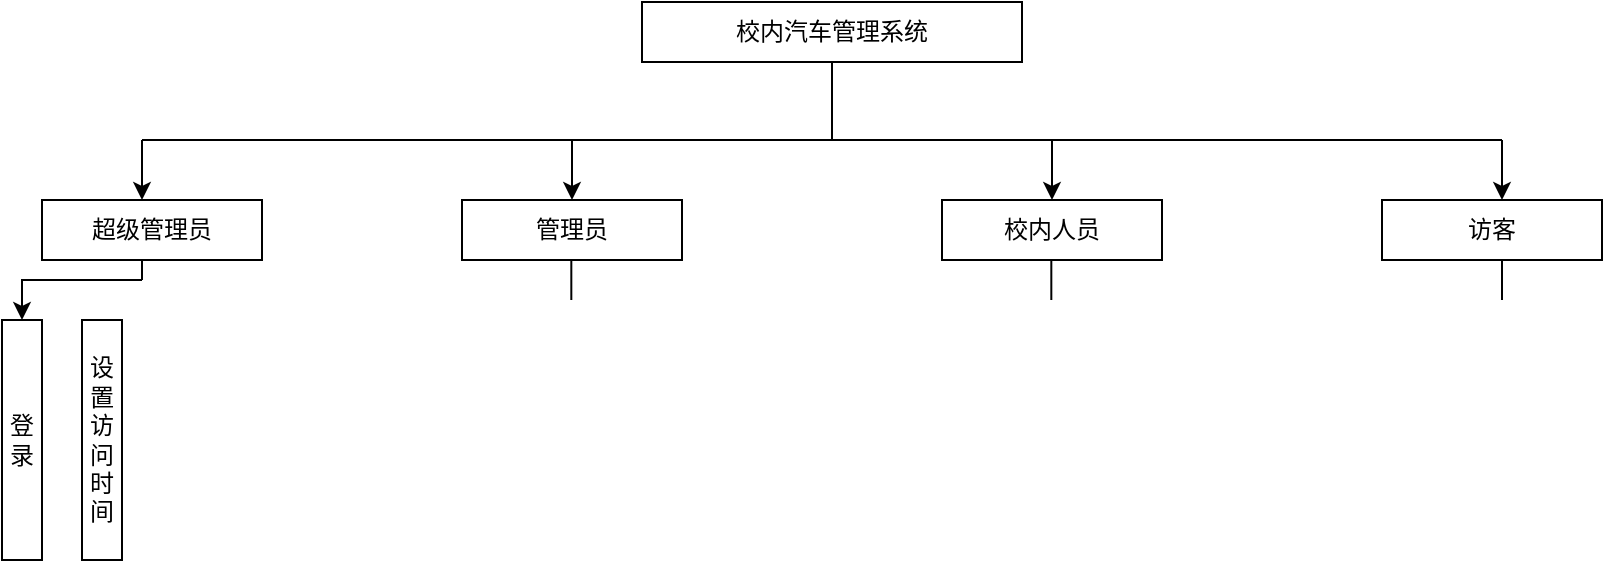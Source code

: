 <mxfile version="21.7.2" type="github" pages="2">
  <diagram name="第 1 页" id="4_ELMzSKqINDhzLIVQbl">
    <mxGraphModel dx="797" dy="1697" grid="1" gridSize="10" guides="1" tooltips="1" connect="1" arrows="1" fold="1" page="1" pageScale="1" pageWidth="827" pageHeight="1169" math="0" shadow="0">
      <root>
        <mxCell id="0" />
        <mxCell id="1" parent="0" />
        <mxCell id="Yf35to-d7aEPNYtz0MsX-3" value="校内汽车管理系统" style="rounded=0;whiteSpace=wrap;html=1;" parent="1" vertex="1">
          <mxGeometry x="330" y="-1169" width="190" height="30" as="geometry" />
        </mxCell>
        <mxCell id="2PigasAM_Io8fCPjEmJM-3" value="" style="endArrow=classic;html=1;rounded=0;exitX=0.5;exitY=1;exitDx=0;exitDy=0;entryX=0.5;entryY=0;entryDx=0;entryDy=0;" edge="1" parent="1" source="Yf35to-d7aEPNYtz0MsX-3" target="2PigasAM_Io8fCPjEmJM-7">
          <mxGeometry width="50" height="50" relative="1" as="geometry">
            <mxPoint x="440" y="-1020" as="sourcePoint" />
            <mxPoint x="425" y="-1080" as="targetPoint" />
            <Array as="points">
              <mxPoint x="425" y="-1100" />
              <mxPoint x="295" y="-1100" />
            </Array>
          </mxGeometry>
        </mxCell>
        <mxCell id="2PigasAM_Io8fCPjEmJM-4" value="" style="endArrow=none;html=1;rounded=0;" edge="1" parent="1">
          <mxGeometry width="50" height="50" relative="1" as="geometry">
            <mxPoint x="80" y="-1100" as="sourcePoint" />
            <mxPoint x="760" y="-1100" as="targetPoint" />
          </mxGeometry>
        </mxCell>
        <mxCell id="2PigasAM_Io8fCPjEmJM-5" value="" style="endArrow=classic;html=1;rounded=0;" edge="1" parent="1">
          <mxGeometry width="50" height="50" relative="1" as="geometry">
            <mxPoint x="80" y="-1100" as="sourcePoint" />
            <mxPoint x="80" y="-1070" as="targetPoint" />
          </mxGeometry>
        </mxCell>
        <mxCell id="2PigasAM_Io8fCPjEmJM-6" value="超级管理员" style="rounded=0;whiteSpace=wrap;html=1;" vertex="1" parent="1">
          <mxGeometry x="30" y="-1070" width="110" height="30" as="geometry" />
        </mxCell>
        <mxCell id="2PigasAM_Io8fCPjEmJM-7" value="管理员" style="rounded=0;whiteSpace=wrap;html=1;" vertex="1" parent="1">
          <mxGeometry x="240" y="-1070" width="110" height="30" as="geometry" />
        </mxCell>
        <mxCell id="2PigasAM_Io8fCPjEmJM-9" value="校内人员" style="rounded=0;whiteSpace=wrap;html=1;" vertex="1" parent="1">
          <mxGeometry x="480" y="-1070" width="110" height="30" as="geometry" />
        </mxCell>
        <mxCell id="2PigasAM_Io8fCPjEmJM-10" value="" style="endArrow=classic;html=1;rounded=0;entryX=0.5;entryY=0;entryDx=0;entryDy=0;" edge="1" parent="1" target="2PigasAM_Io8fCPjEmJM-9">
          <mxGeometry width="50" height="50" relative="1" as="geometry">
            <mxPoint x="430" y="-1100" as="sourcePoint" />
            <mxPoint x="480" y="-1150" as="targetPoint" />
            <Array as="points">
              <mxPoint x="535" y="-1100" />
            </Array>
          </mxGeometry>
        </mxCell>
        <mxCell id="2PigasAM_Io8fCPjEmJM-11" value="访客" style="rounded=0;whiteSpace=wrap;html=1;" vertex="1" parent="1">
          <mxGeometry x="700" y="-1070" width="110" height="30" as="geometry" />
        </mxCell>
        <mxCell id="2PigasAM_Io8fCPjEmJM-12" value="" style="endArrow=classic;html=1;rounded=0;" edge="1" parent="1">
          <mxGeometry width="50" height="50" relative="1" as="geometry">
            <mxPoint x="760" y="-1100" as="sourcePoint" />
            <mxPoint x="760" y="-1070" as="targetPoint" />
          </mxGeometry>
        </mxCell>
        <mxCell id="2PigasAM_Io8fCPjEmJM-13" value="" style="endArrow=none;html=1;rounded=0;" edge="1" parent="1">
          <mxGeometry width="50" height="50" relative="1" as="geometry">
            <mxPoint x="80" y="-1030" as="sourcePoint" />
            <mxPoint x="80" y="-1040" as="targetPoint" />
          </mxGeometry>
        </mxCell>
        <mxCell id="2PigasAM_Io8fCPjEmJM-14" value="" style="endArrow=none;html=1;rounded=0;" edge="1" parent="1">
          <mxGeometry width="50" height="50" relative="1" as="geometry">
            <mxPoint x="294.66" y="-1020" as="sourcePoint" />
            <mxPoint x="294.66" y="-1040" as="targetPoint" />
          </mxGeometry>
        </mxCell>
        <mxCell id="2PigasAM_Io8fCPjEmJM-15" value="" style="endArrow=none;html=1;rounded=0;" edge="1" parent="1">
          <mxGeometry width="50" height="50" relative="1" as="geometry">
            <mxPoint x="534.66" y="-1020" as="sourcePoint" />
            <mxPoint x="534.66" y="-1040" as="targetPoint" />
          </mxGeometry>
        </mxCell>
        <mxCell id="2PigasAM_Io8fCPjEmJM-16" value="" style="endArrow=none;html=1;rounded=0;" edge="1" parent="1">
          <mxGeometry width="50" height="50" relative="1" as="geometry">
            <mxPoint x="760" y="-1020" as="sourcePoint" />
            <mxPoint x="760" y="-1040" as="targetPoint" />
          </mxGeometry>
        </mxCell>
        <mxCell id="2PigasAM_Io8fCPjEmJM-17" value="" style="endArrow=classic;html=1;rounded=0;" edge="1" parent="1">
          <mxGeometry width="50" height="50" relative="1" as="geometry">
            <mxPoint x="80" y="-1030" as="sourcePoint" />
            <mxPoint x="20" y="-1010" as="targetPoint" />
            <Array as="points">
              <mxPoint x="20" y="-1030" />
            </Array>
          </mxGeometry>
        </mxCell>
        <mxCell id="2PigasAM_Io8fCPjEmJM-18" value="设置访问时间" style="rounded=0;whiteSpace=wrap;html=1;" vertex="1" parent="1">
          <mxGeometry x="50" y="-1010" width="20" height="120" as="geometry" />
        </mxCell>
        <mxCell id="2PigasAM_Io8fCPjEmJM-20" value="登录" style="rounded=0;whiteSpace=wrap;html=1;" vertex="1" parent="1">
          <mxGeometry x="10" y="-1010" width="20" height="120" as="geometry" />
        </mxCell>
      </root>
    </mxGraphModel>
  </diagram>
  <diagram id="puZlM1Vh7-m9Hg_kJxcA" name="第 2 页">
    <mxGraphModel dx="1004" dy="3965" grid="1" gridSize="13" guides="1" tooltips="1" connect="1" arrows="1" fold="1" page="1" pageScale="1" pageWidth="4681" pageHeight="3300" math="0" shadow="0">
      <root>
        <mxCell id="0" />
        <mxCell id="1" parent="0" />
        <mxCell id="AD4vQQB8XXNmOcseO8kc-21" style="edgeStyle=orthogonalEdgeStyle;rounded=0;orthogonalLoop=1;jettySize=auto;html=1;exitX=0.5;exitY=1;exitDx=0;exitDy=0;entryX=0.5;entryY=0;entryDx=0;entryDy=0;" edge="1" parent="1" source="AD4vQQB8XXNmOcseO8kc-1" target="AD4vQQB8XXNmOcseO8kc-6">
          <mxGeometry relative="1" as="geometry" />
        </mxCell>
        <mxCell id="AD4vQQB8XXNmOcseO8kc-1" value="校内汽车管理系统" style="rounded=0;whiteSpace=wrap;html=1;" vertex="1" parent="1">
          <mxGeometry x="1243" y="-1807" width="190" height="30" as="geometry" />
        </mxCell>
        <mxCell id="AD4vQQB8XXNmOcseO8kc-5" value="超级管理员" style="rounded=0;whiteSpace=wrap;html=1;" vertex="1" parent="1">
          <mxGeometry x="813" y="-1708" width="110" height="30" as="geometry" />
        </mxCell>
        <mxCell id="AD4vQQB8XXNmOcseO8kc-59" style="edgeStyle=orthogonalEdgeStyle;rounded=0;orthogonalLoop=1;jettySize=auto;html=1;exitX=0.5;exitY=1;exitDx=0;exitDy=0;entryX=0.5;entryY=0;entryDx=0;entryDy=0;" edge="1" parent="1" source="AD4vQQB8XXNmOcseO8kc-6" target="AD4vQQB8XXNmOcseO8kc-58">
          <mxGeometry relative="1" as="geometry" />
        </mxCell>
        <mxCell id="AD4vQQB8XXNmOcseO8kc-6" value="管理员" style="rounded=0;whiteSpace=wrap;html=1;" vertex="1" parent="1">
          <mxGeometry x="1153" y="-1708" width="110" height="30" as="geometry" />
        </mxCell>
        <mxCell id="AD4vQQB8XXNmOcseO8kc-7" value="校内人员" style="rounded=0;whiteSpace=wrap;html=1;" vertex="1" parent="1">
          <mxGeometry x="1393" y="-1708" width="110" height="30" as="geometry" />
        </mxCell>
        <mxCell id="AD4vQQB8XXNmOcseO8kc-9" value="访客" style="rounded=0;whiteSpace=wrap;html=1;" vertex="1" parent="1">
          <mxGeometry x="1613" y="-1708" width="110" height="30" as="geometry" />
        </mxCell>
        <mxCell id="AD4vQQB8XXNmOcseO8kc-11" value="" style="endArrow=none;html=1;rounded=0;" edge="1" parent="1">
          <mxGeometry width="50" height="50" relative="1" as="geometry">
            <mxPoint x="864" y="-1651" as="sourcePoint" />
            <mxPoint x="864" y="-1678" as="targetPoint" />
          </mxGeometry>
        </mxCell>
        <mxCell id="AD4vQQB8XXNmOcseO8kc-13" value="" style="endArrow=none;html=1;rounded=0;" edge="1" parent="1">
          <mxGeometry width="50" height="50" relative="1" as="geometry">
            <mxPoint x="1447.66" y="-1658" as="sourcePoint" />
            <mxPoint x="1447.66" y="-1678" as="targetPoint" />
          </mxGeometry>
        </mxCell>
        <mxCell id="AD4vQQB8XXNmOcseO8kc-14" value="" style="endArrow=none;html=1;rounded=0;" edge="1" parent="1">
          <mxGeometry width="50" height="50" relative="1" as="geometry">
            <mxPoint x="1673" y="-1658" as="sourcePoint" />
            <mxPoint x="1673" y="-1678" as="targetPoint" />
          </mxGeometry>
        </mxCell>
        <mxCell id="AD4vQQB8XXNmOcseO8kc-15" value="" style="endArrow=classic;html=1;rounded=0;entryX=0.5;entryY=0;entryDx=0;entryDy=0;" edge="1" parent="1">
          <mxGeometry width="50" height="50" relative="1" as="geometry">
            <mxPoint x="871" y="-1650" as="sourcePoint" />
            <mxPoint x="767" y="-1607" as="targetPoint" />
            <Array as="points">
              <mxPoint x="767" y="-1650" />
            </Array>
          </mxGeometry>
        </mxCell>
        <mxCell id="AD4vQQB8XXNmOcseO8kc-16" value="&lt;font style=&quot;font-size: 14px;&quot;&gt;设置访问时间&lt;/font&gt;" style="rounded=0;whiteSpace=wrap;html=1;" vertex="1" parent="1">
          <mxGeometry x="794" y="-1607" width="25" height="260" as="geometry" />
        </mxCell>
        <mxCell id="AD4vQQB8XXNmOcseO8kc-17" value="&lt;p style=&quot;line-height: 120%;&quot;&gt;&lt;font style=&quot;font-size: 15px;&quot;&gt;登录&lt;/font&gt;&lt;/p&gt;" style="rounded=0;whiteSpace=wrap;html=1;" vertex="1" parent="1">
          <mxGeometry x="754" y="-1607" width="26" height="260" as="geometry" />
        </mxCell>
        <mxCell id="AD4vQQB8XXNmOcseO8kc-24" value="" style="endArrow=classic;html=1;rounded=0;entryX=0.5;entryY=0;entryDx=0;entryDy=0;" edge="1" parent="1" target="AD4vQQB8XXNmOcseO8kc-5">
          <mxGeometry width="50" height="50" relative="1" as="geometry">
            <mxPoint x="1209" y="-1742" as="sourcePoint" />
            <mxPoint x="1155" y="-1833" as="targetPoint" />
            <Array as="points">
              <mxPoint x="868" y="-1742" />
            </Array>
          </mxGeometry>
        </mxCell>
        <mxCell id="AD4vQQB8XXNmOcseO8kc-25" value="" style="endArrow=classic;html=1;rounded=0;entryX=0.5;entryY=0;entryDx=0;entryDy=0;" edge="1" parent="1" target="AD4vQQB8XXNmOcseO8kc-7">
          <mxGeometry width="50" height="50" relative="1" as="geometry">
            <mxPoint x="1339" y="-1742" as="sourcePoint" />
            <mxPoint x="1508" y="-1794" as="targetPoint" />
            <Array as="points">
              <mxPoint x="1448" y="-1742" />
            </Array>
          </mxGeometry>
        </mxCell>
        <mxCell id="AD4vQQB8XXNmOcseO8kc-26" value="" style="endArrow=classic;html=1;rounded=0;entryX=0.5;entryY=0;entryDx=0;entryDy=0;" edge="1" parent="1" target="AD4vQQB8XXNmOcseO8kc-9">
          <mxGeometry width="50" height="50" relative="1" as="geometry">
            <mxPoint x="1443" y="-1742" as="sourcePoint" />
            <mxPoint x="1571" y="-1794" as="targetPoint" />
            <Array as="points">
              <mxPoint x="1668" y="-1742" />
            </Array>
          </mxGeometry>
        </mxCell>
        <mxCell id="AD4vQQB8XXNmOcseO8kc-30" value="&lt;font style=&quot;font-size: 14px;&quot;&gt;增加校内车辆信息&lt;/font&gt;" style="rounded=0;whiteSpace=wrap;html=1;" vertex="1" parent="1">
          <mxGeometry x="845" y="-1607" width="19" height="260" as="geometry" />
        </mxCell>
        <mxCell id="AD4vQQB8XXNmOcseO8kc-34" value="&lt;font style=&quot;font-size: 14px;&quot;&gt;删除校内车辆信息&lt;/font&gt;" style="rounded=0;whiteSpace=wrap;html=1;" vertex="1" parent="1">
          <mxGeometry x="878" y="-1607" width="19" height="260" as="geometry" />
        </mxCell>
        <mxCell id="AD4vQQB8XXNmOcseO8kc-35" value="&lt;font style=&quot;font-size: 14px;&quot;&gt;修改校内车辆信息&lt;/font&gt;" style="rounded=0;whiteSpace=wrap;html=1;" vertex="1" parent="1">
          <mxGeometry x="904" y="-1607" width="19" height="260" as="geometry" />
        </mxCell>
        <mxCell id="AD4vQQB8XXNmOcseO8kc-36" value="&lt;font style=&quot;font-size: 14px;&quot;&gt;查询校内车辆信息&lt;/font&gt;" style="rounded=0;whiteSpace=wrap;html=1;" vertex="1" parent="1">
          <mxGeometry x="936" y="-1607" width="19" height="260" as="geometry" />
        </mxCell>
        <mxCell id="AD4vQQB8XXNmOcseO8kc-44" value="" style="endArrow=classic;html=1;rounded=0;entryX=0.5;entryY=0;entryDx=0;entryDy=0;" edge="1" parent="1">
          <mxGeometry width="50" height="50" relative="1" as="geometry">
            <mxPoint x="906.5" y="-1650" as="sourcePoint" />
            <mxPoint x="802.5" y="-1607" as="targetPoint" />
            <Array as="points">
              <mxPoint x="802.5" y="-1650" />
            </Array>
          </mxGeometry>
        </mxCell>
        <mxCell id="AD4vQQB8XXNmOcseO8kc-45" value="" style="endArrow=classic;html=1;rounded=0;entryX=0.5;entryY=0;entryDx=0;entryDy=0;" edge="1" parent="1">
          <mxGeometry width="50" height="50" relative="1" as="geometry">
            <mxPoint x="910" y="-1650" as="sourcePoint" />
            <mxPoint x="851" y="-1607" as="targetPoint" />
            <Array as="points">
              <mxPoint x="851" y="-1650" />
            </Array>
          </mxGeometry>
        </mxCell>
        <mxCell id="AD4vQQB8XXNmOcseO8kc-46" value="" style="endArrow=classic;html=1;rounded=0;entryX=0.5;entryY=0;entryDx=0;entryDy=0;" edge="1" parent="1">
          <mxGeometry width="50" height="50" relative="1" as="geometry">
            <mxPoint x="943" y="-1650" as="sourcePoint" />
            <mxPoint x="884" y="-1607" as="targetPoint" />
            <Array as="points">
              <mxPoint x="884" y="-1650" />
            </Array>
          </mxGeometry>
        </mxCell>
        <mxCell id="AD4vQQB8XXNmOcseO8kc-48" value="" style="endArrow=classic;html=1;rounded=0;entryX=0.5;entryY=0;entryDx=0;entryDy=0;" edge="1" parent="1">
          <mxGeometry width="50" height="50" relative="1" as="geometry">
            <mxPoint x="949" y="-1650" as="sourcePoint" />
            <mxPoint x="916" y="-1607" as="targetPoint" />
            <Array as="points">
              <mxPoint x="916" y="-1650" />
            </Array>
          </mxGeometry>
        </mxCell>
        <mxCell id="AD4vQQB8XXNmOcseO8kc-50" value="" style="endArrow=classic;html=1;rounded=0;entryX=0.5;entryY=0;entryDx=0;entryDy=0;" edge="1" parent="1">
          <mxGeometry width="50" height="50" relative="1" as="geometry">
            <mxPoint x="923" y="-1650" as="sourcePoint" />
            <mxPoint x="949" y="-1607" as="targetPoint" />
            <Array as="points">
              <mxPoint x="949" y="-1650" />
            </Array>
          </mxGeometry>
        </mxCell>
        <mxCell id="AD4vQQB8XXNmOcseO8kc-52" value="" style="endArrow=classic;html=1;rounded=0;entryX=0.5;entryY=0;entryDx=0;entryDy=0;" edge="1" parent="1">
          <mxGeometry width="50" height="50" relative="1" as="geometry">
            <mxPoint x="949" y="-1650" as="sourcePoint" />
            <mxPoint x="988" y="-1607" as="targetPoint" />
            <Array as="points">
              <mxPoint x="988" y="-1650" />
            </Array>
          </mxGeometry>
        </mxCell>
        <mxCell id="AD4vQQB8XXNmOcseO8kc-53" value="&lt;span style=&quot;font-size: 14px;&quot;&gt;查询车辆出入记录&lt;/span&gt;" style="rounded=0;whiteSpace=wrap;html=1;" vertex="1" parent="1">
          <mxGeometry x="975" y="-1607" width="19" height="260" as="geometry" />
        </mxCell>
        <mxCell id="AD4vQQB8XXNmOcseO8kc-58" value="&lt;p style=&quot;line-height: 120%;&quot;&gt;&lt;font style=&quot;font-size: 15px;&quot;&gt;登录&lt;/font&gt;&lt;/p&gt;" style="rounded=0;whiteSpace=wrap;html=1;" vertex="1" parent="1">
          <mxGeometry x="1040" y="-1607" width="26" height="260" as="geometry" />
        </mxCell>
        <mxCell id="AD4vQQB8XXNmOcseO8kc-60" value="&lt;font style=&quot;font-size: 14px;&quot;&gt;记录车辆进入时间&lt;/font&gt;" style="rounded=0;whiteSpace=wrap;html=1;" vertex="1" parent="1">
          <mxGeometry x="1079" y="-1607" width="19" height="260" as="geometry" />
        </mxCell>
        <mxCell id="AD4vQQB8XXNmOcseO8kc-61" value="&lt;font style=&quot;font-size: 14px;&quot;&gt;相关基本信息录入&lt;/font&gt;" style="rounded=0;whiteSpace=wrap;html=1;" vertex="1" parent="1">
          <mxGeometry x="1118" y="-1607" width="19" height="260" as="geometry" />
        </mxCell>
        <mxCell id="AD4vQQB8XXNmOcseO8kc-62" value="&lt;font style=&quot;font-size: 14px;&quot;&gt;记录车辆离开时间&lt;/font&gt;" style="rounded=0;whiteSpace=wrap;html=1;" vertex="1" parent="1">
          <mxGeometry x="1153" y="-1607" width="19" height="260" as="geometry" />
        </mxCell>
      </root>
    </mxGraphModel>
  </diagram>
</mxfile>
